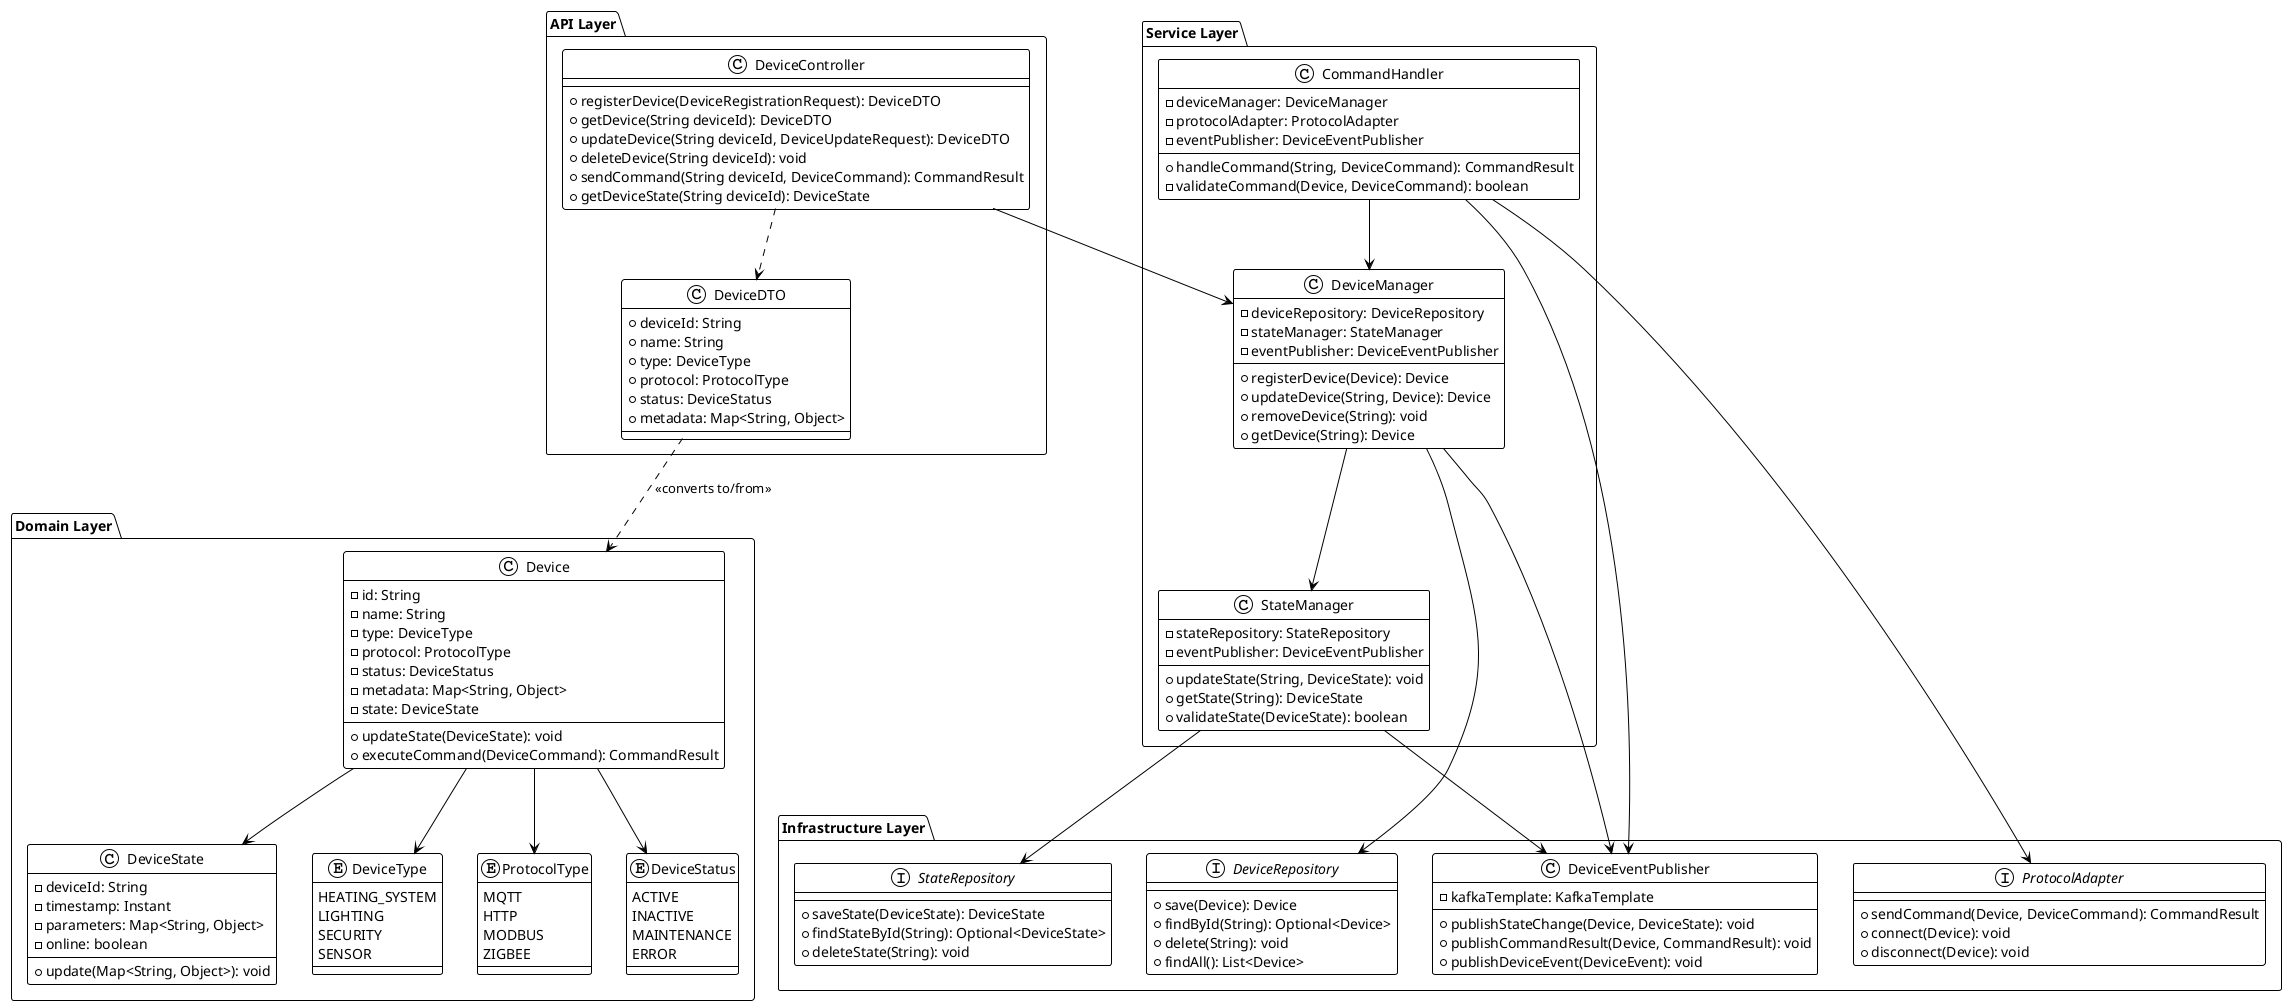 @startuml Device_Service_Classes
!theme plain

package "API Layer" {
    class DeviceController {
        + registerDevice(DeviceRegistrationRequest): DeviceDTO
        + getDevice(String deviceId): DeviceDTO
        + updateDevice(String deviceId, DeviceUpdateRequest): DeviceDTO
        + deleteDevice(String deviceId): void
        + sendCommand(String deviceId, DeviceCommand): CommandResult
        + getDeviceState(String deviceId): DeviceState
    }

    class DeviceDTO {
        + deviceId: String
        + name: String
        + type: DeviceType
        + protocol: ProtocolType
        + status: DeviceStatus
        + metadata: Map<String, Object>
    }
}

package "Domain Layer" {
    class Device {
        - id: String
        - name: String
        - type: DeviceType
        - protocol: ProtocolType
        - status: DeviceStatus
        - metadata: Map<String, Object>
        - state: DeviceState
        + updateState(DeviceState): void
        + executeCommand(DeviceCommand): CommandResult
    }

    class DeviceState {
        - deviceId: String
        - timestamp: Instant
        - parameters: Map<String, Object>
        - online: boolean
        + update(Map<String, Object>): void
    }

    enum DeviceType {
        HEATING_SYSTEM
        LIGHTING
        SECURITY
        SENSOR
    }

    enum ProtocolType {
        MQTT
        HTTP
        MODBUS
        ZIGBEE
    }

    enum DeviceStatus {
        ACTIVE
        INACTIVE
        MAINTENANCE
        ERROR
    }
}

package "Service Layer" {
    class DeviceManager {
        - deviceRepository: DeviceRepository
        - stateManager: StateManager
        - eventPublisher: DeviceEventPublisher
        + registerDevice(Device): Device
        + updateDevice(String, Device): Device
        + removeDevice(String): void
        + getDevice(String): Device
    }

    class StateManager {
        - stateRepository: StateRepository
        - eventPublisher: DeviceEventPublisher
        + updateState(String, DeviceState): void
        + getState(String): DeviceState
        + validateState(DeviceState): boolean
    }

    class CommandHandler {
        - deviceManager: DeviceManager
        - protocolAdapter: ProtocolAdapter
        - eventPublisher: DeviceEventPublisher
        + handleCommand(String, DeviceCommand): CommandResult
        - validateCommand(Device, DeviceCommand): boolean
    }
}

package "Infrastructure Layer" {
    interface DeviceRepository {
        + save(Device): Device
        + findById(String): Optional<Device>
        + delete(String): void
        + findAll(): List<Device>
    }

    interface StateRepository {
        + saveState(DeviceState): DeviceState
        + findStateById(String): Optional<DeviceState>
        + deleteState(String): void
    }

    interface ProtocolAdapter {
        + sendCommand(Device, DeviceCommand): CommandResult
        + connect(Device): void
        + disconnect(Device): void
    }

    class DeviceEventPublisher {
        - kafkaTemplate: KafkaTemplate
        + publishStateChange(Device, DeviceState): void
        + publishCommandResult(Device, CommandResult): void
        + publishDeviceEvent(DeviceEvent): void
    }
}

' Relationships
DeviceController --> DeviceManager
DeviceController ..> DeviceDTO
DeviceManager --> DeviceRepository
DeviceManager --> StateManager
DeviceManager --> DeviceEventPublisher
StateManager --> StateRepository
StateManager --> DeviceEventPublisher
CommandHandler --> DeviceManager
CommandHandler --> ProtocolAdapter
CommandHandler --> DeviceEventPublisher

Device --> DeviceType
Device --> ProtocolType
Device --> DeviceStatus
Device --> DeviceState

DeviceDTO ..> Device: <<converts to/from>>

@enduml
